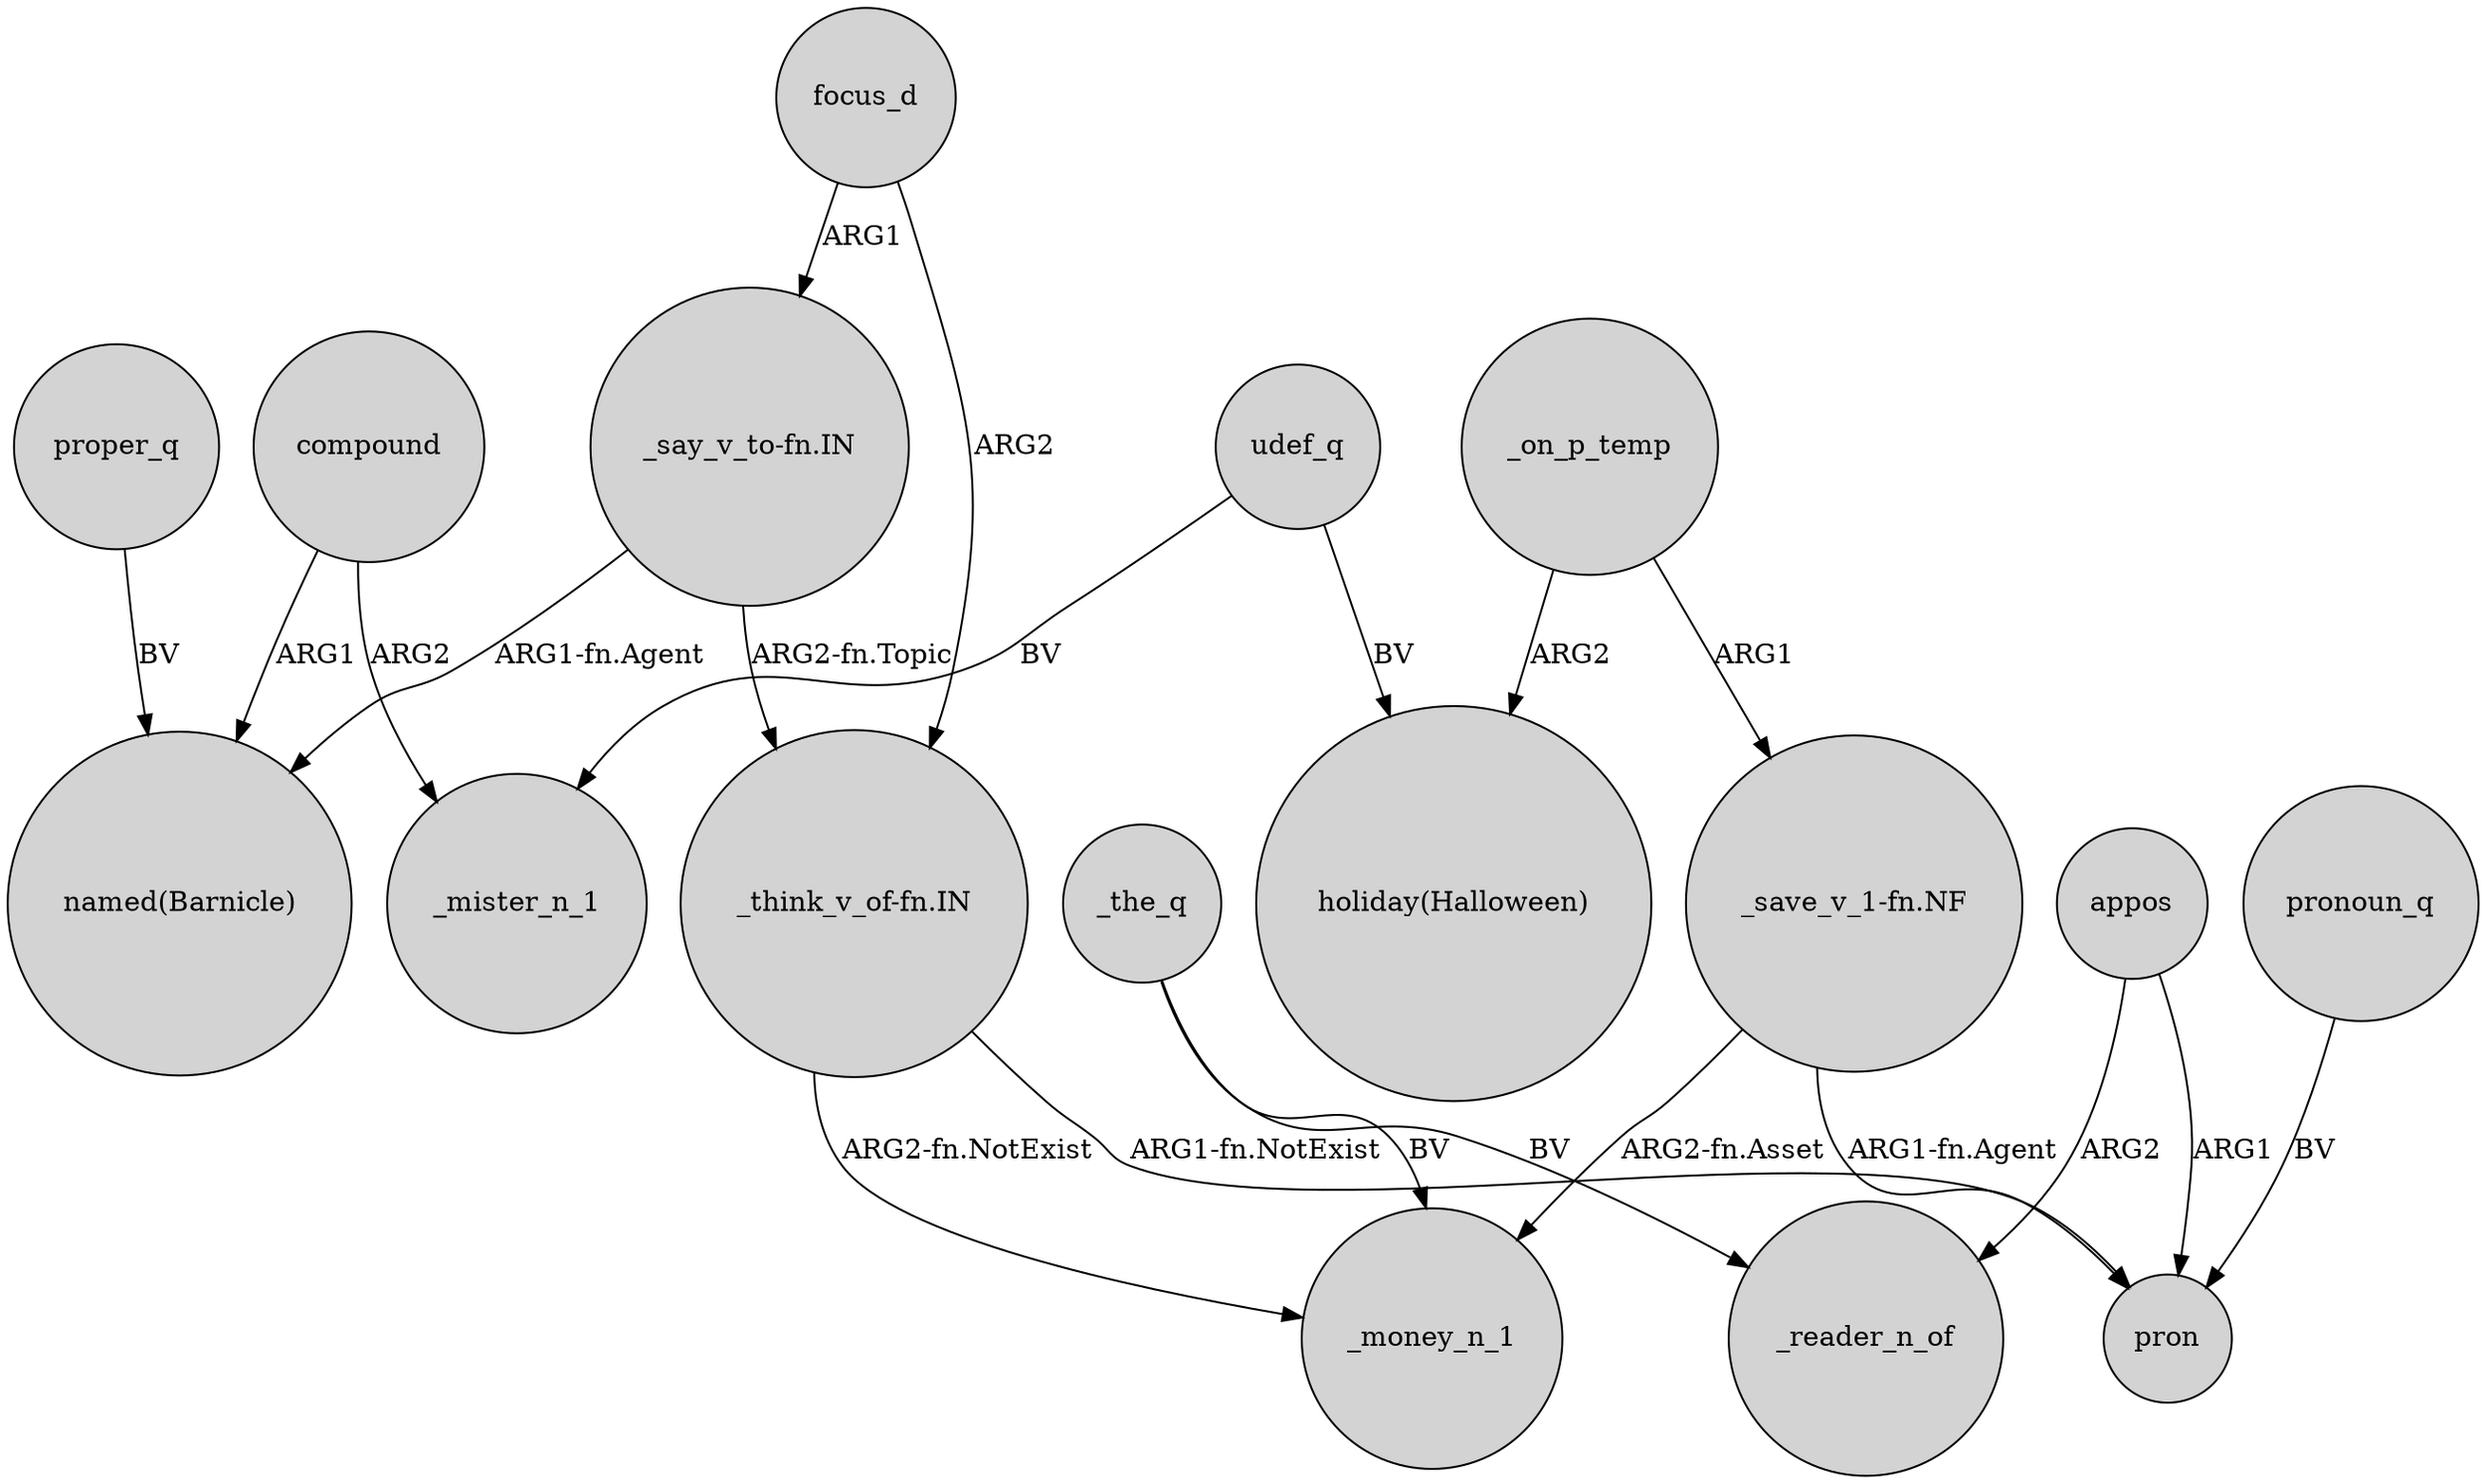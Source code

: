 digraph {
	node [shape=circle style=filled]
	"_say_v_to-fn.IN" -> "named(Barnicle)" [label="ARG1-fn.Agent"]
	appos -> _reader_n_of [label=ARG2]
	_the_q -> _money_n_1 [label=BV]
	_the_q -> _reader_n_of [label=BV]
	"_save_v_1-fn.NF" -> _money_n_1 [label="ARG2-fn.Asset"]
	compound -> _mister_n_1 [label=ARG2]
	"_say_v_to-fn.IN" -> "_think_v_of-fn.IN" [label="ARG2-fn.Topic"]
	udef_q -> _mister_n_1 [label=BV]
	_on_p_temp -> "holiday(Halloween)" [label=ARG2]
	"_think_v_of-fn.IN" -> pron [label="ARG1-fn.NotExist"]
	pronoun_q -> pron [label=BV]
	"_save_v_1-fn.NF" -> pron [label="ARG1-fn.Agent"]
	appos -> pron [label=ARG1]
	udef_q -> "holiday(Halloween)" [label=BV]
	focus_d -> "_think_v_of-fn.IN" [label=ARG2]
	_on_p_temp -> "_save_v_1-fn.NF" [label=ARG1]
	compound -> "named(Barnicle)" [label=ARG1]
	"_think_v_of-fn.IN" -> _money_n_1 [label="ARG2-fn.NotExist"]
	proper_q -> "named(Barnicle)" [label=BV]
	focus_d -> "_say_v_to-fn.IN" [label=ARG1]
}
